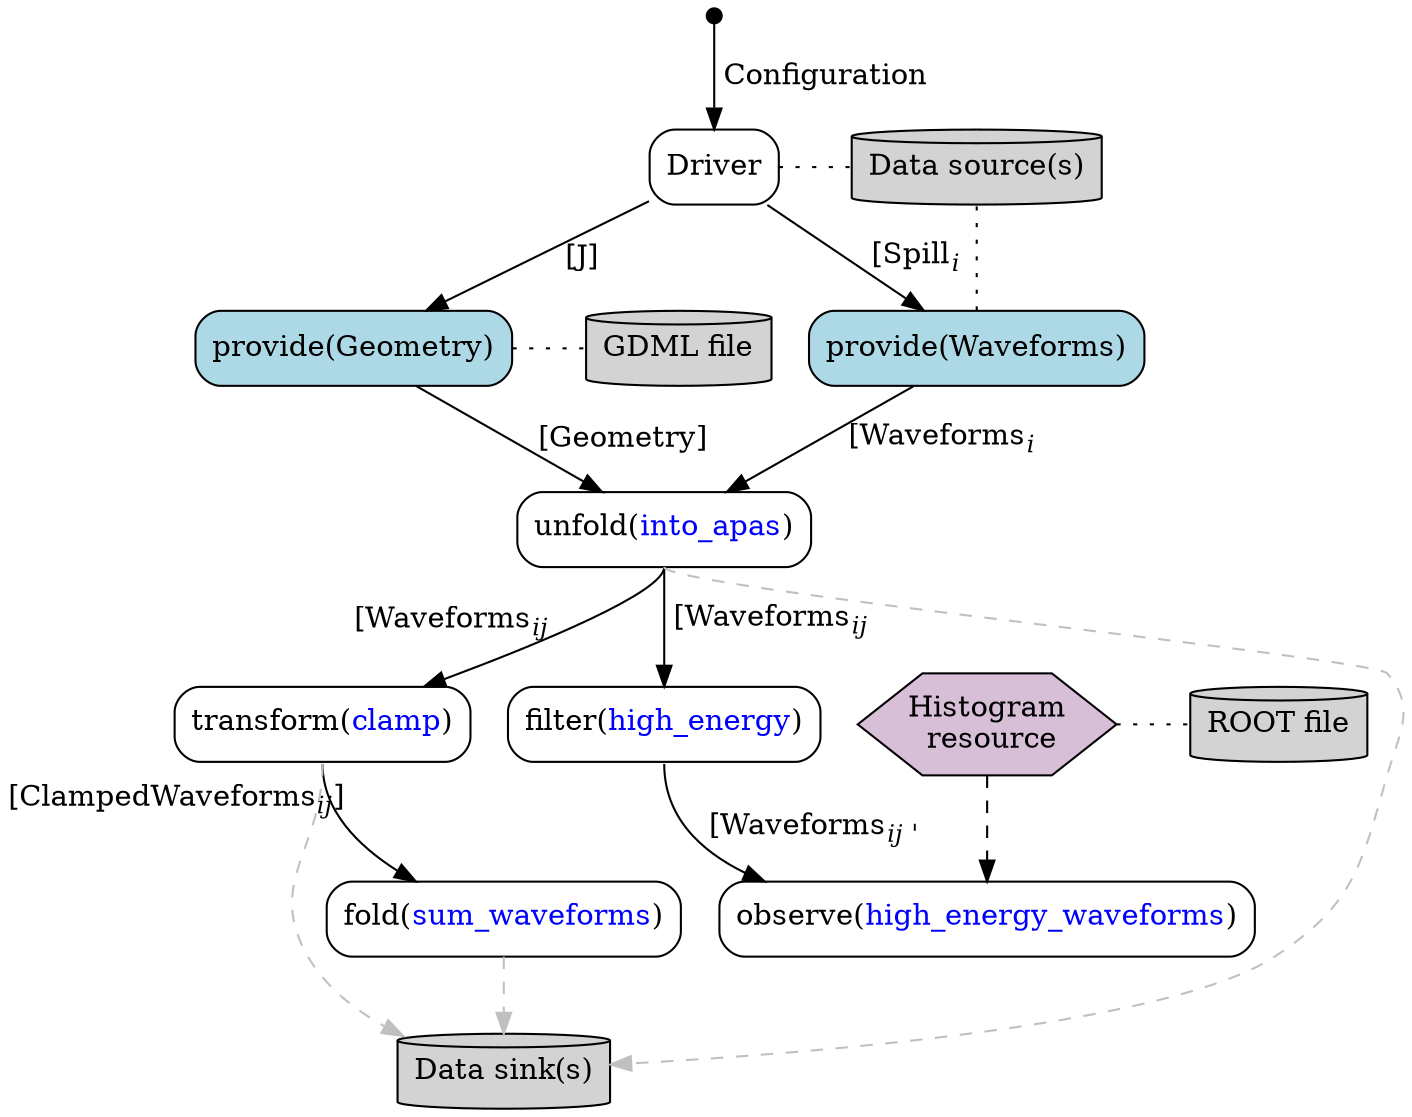 digraph {
  node [shape="box", style="rounded"]
  //  edge [dir=both, arrowtail=dot];

  start [shape="point", width=0.1]
  unfold [label=<unfold(<font color="blue">into_apas</font>)>]
  transform [label=<transform(<font color="blue">clamp</font>)>]
  fold [label=<fold(<font color="blue">sum_waveforms</font>)>]
  filter [label=<filter(<font color="blue">high_energy</font>)>];
  observer [label=<observe(<font color="blue">high_energy_waveforms</font>)>];
  out [label="Data sink(s)", shape="cylinder", style="filled", fillcolor="lightgray"]

  {
    rank=same;
    resource [label=<Histogram<br/> resource>,
              shape=hexagon,
              style=filled,
              fillcolor=thistle,
              margin=0];
    root [label="ROOT file", style=filled, shape=cylinder];
  }

  start -> driver [label=" Configuration"];

  {
    rank=same;
    driver [label="Driver"];
    input [label="Data source(s)", shape="cylinder", style="filled", fillcolor="lightgray"];
  }

  driver -> input [style="dotted", arrowhead=none];

  {
    rank=same;
    waveforms_provider [label=<provide(Waveforms)>, style="filled,rounded" fillcolor="lightblue"];
    geometry [label="provide(Geometry)", style="filled,rounded", fillcolor="lightblue"];
    gdml [label="GDML file", shape="cylinder", style="filled", fillcolor="lightgray"]
  }

  driver -> geometry [label=< [J]>];
  driver -> waveforms_provider [label=< [Spill<sub><i>i</i></sub>]>];

  geometry -> gdml [style="dotted", arrowhead=none];
  resource -> root [style="dotted", arrowhead=none];

  waveforms_provider -> input [style="dotted", arrowhead=none];
  waveforms_provider -> unfold [label=< [Waveforms<sub><i>i</i></sub>]>];
  geometry -> unfold [label=< [Geometry]>];

  unfold:s -> transform [xlabel=< [Waveforms<sub><i>ij</i></sub>]>];
  transform:s -> fold [taillabel=<[ClampedWaveforms<sub><i>ij</i></sub>] >,
                       labelangle=-80,
                       labeldistance=7
                      ];

  unfold:s -> out [style="dashed", color="gray"];
  transform:s -> out [style="dashed", color="gray"];


  unfold:s -> filter [label=< [Waveforms<sub><i>ij</i></sub>]>];
  filter:s -> observer [label=< [Waveforms<sub><i>ij</i> '</sub>]>];
  resource -> observer [style="dashed"];

  fold:s -> out [style="dashed", color="gray"];

  // hit_finder [label=<transform(<font color="blue">find_hits</font>)>];
  // flash_finder [label=<transform(<font color="blue">find_flashes</font>)>];
  // hit_clustering [label=<transform(<font color="blue">cluster_hits</font>)>];
  // wire_creator [label=<transform(<font color="blue">create_wires</font>)>];
  //
  // out [label=<Data sink>, shape=cylinder, style="filled", fillcolor="lightgray"];
  //
  // driver -> {waveforms_provider, rawdigits_provider, clock_data} [label=<<table cellpadding="1" border="0" cellborder="0">
  //                      <tr><td><font color="red">[Spill<i><sub>i</sub></i>]</font></td></tr>
  //                     </table>>];
  //
  // waveforms_provider -> hit_finder [label=<<table cellpadding="1" border="0" cellborder="0">
  //                      <tr><td><font color="red">[OpDetWaveforms<i><sub>i</sub></i>]</font></td></tr>
  //                     </table>>]
  // rawdigits_provider -> wire_creator [label=<<table cellpadding="1" border="0" cellborder="0">
  //                      <tr><td><font color="red">[RawDigits<i><sub>i</sub></i>]</font></td></tr>
  //                     </table>>]
  // hit_finder -> flash_finder [label=<<table cellpadding="1" border="0" cellborder="0">
  //                  <tr><td><font color="red">[OpHits<i><sub>i</sub></i>]</font></td></tr>
  //                 </table>>]
  // clock_data -> flash_finder [label=<<table cellpadding="1" border="0" cellborder="0">
  //                  <tr><td><font color="red">[TriggerTime<i><sub>i</sub></i>]</font></td></tr>
  //                 </table>>]
  //
  // hit_finder -> hit_clustering [label=<<table cellpadding="1" border="0" cellborder="0">
  //                  <tr><td><font color="red">[OpHits<i><sub>i</sub></i>]</font></td></tr>
  //                 </table>>]
  // flash_finder -> out [color="gray",
  //                      style="dashed",
  //                      label=<<table cellpadding="1" border="0" cellborder="0">
  //                    <tr><td><font color="red">[OpFlashes<i><sub>i</sub></i>]</font></td></tr>
  //                   </table>>]
  // wire_creator -> out [color="gray",
  //                      style="dashed",
  //                      label=<<table cellpadding="1" border="0" cellborder="0">
  //                    <tr><td><font color="red">[Wires<i><sub>i</sub></i>]</font></td></tr>
  //                   </table>>]
}
